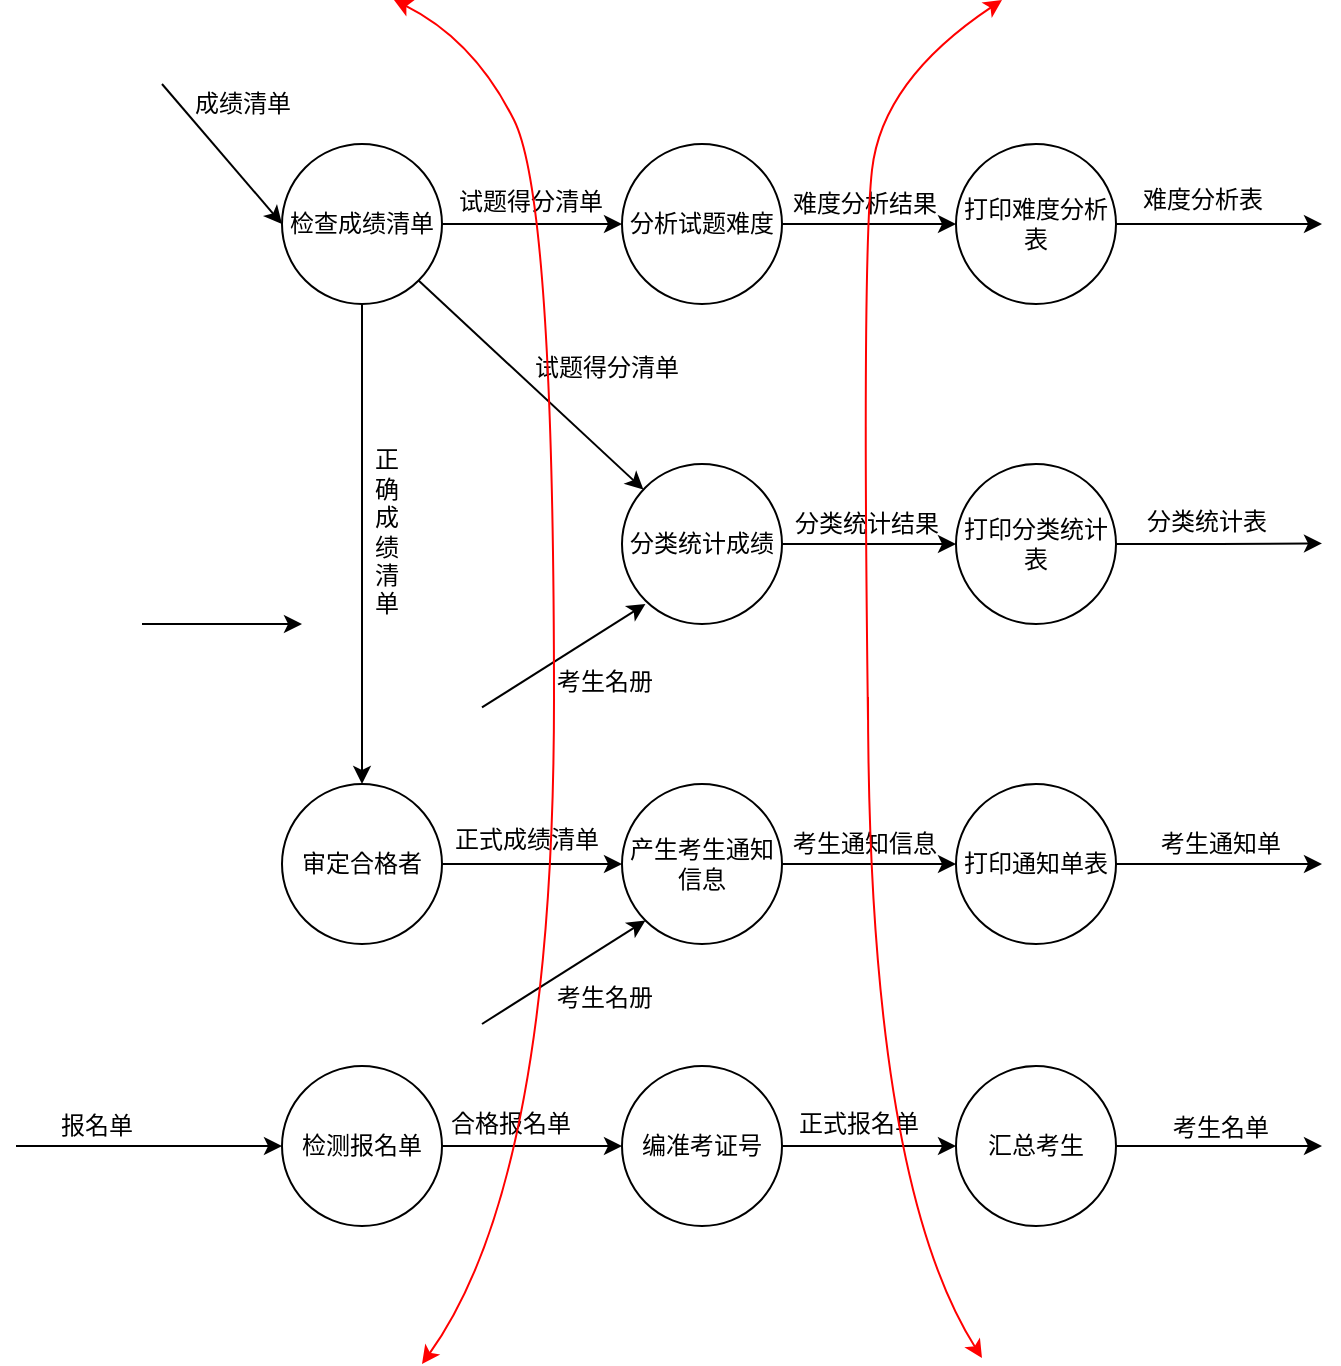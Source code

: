 <mxfile version="20.7.2" type="github">
  <diagram id="nNJ1jZ-xoB6Q-V_5DmPo" name="第 1 页">
    <mxGraphModel dx="1723" dy="777" grid="1" gridSize="10" guides="1" tooltips="1" connect="1" arrows="1" fold="1" page="1" pageScale="1" pageWidth="827" pageHeight="1169" math="0" shadow="0">
      <root>
        <mxCell id="0" />
        <mxCell id="1" parent="0" />
        <mxCell id="yu4EfbE-rzxSada8_k_1-1" value="检测报名单" style="ellipse;whiteSpace=wrap;html=1;aspect=fixed;" parent="1" vertex="1">
          <mxGeometry x="490" y="631" width="80" height="80" as="geometry" />
        </mxCell>
        <mxCell id="yu4EfbE-rzxSada8_k_1-2" value="编准考证号" style="ellipse;whiteSpace=wrap;html=1;aspect=fixed;" parent="1" vertex="1">
          <mxGeometry x="660" y="631" width="80" height="80" as="geometry" />
        </mxCell>
        <mxCell id="yu4EfbE-rzxSada8_k_1-21" style="edgeStyle=orthogonalEdgeStyle;rounded=0;orthogonalLoop=1;jettySize=auto;html=1;exitX=1;exitY=0.5;exitDx=0;exitDy=0;" parent="1" source="yu4EfbE-rzxSada8_k_1-3" edge="1">
          <mxGeometry relative="1" as="geometry">
            <mxPoint x="1010" y="671" as="targetPoint" />
          </mxGeometry>
        </mxCell>
        <mxCell id="yu4EfbE-rzxSada8_k_1-3" value="汇总考生" style="ellipse;whiteSpace=wrap;html=1;aspect=fixed;" parent="1" vertex="1">
          <mxGeometry x="827" y="631" width="80" height="80" as="geometry" />
        </mxCell>
        <mxCell id="yu4EfbE-rzxSada8_k_1-24" style="edgeStyle=orthogonalEdgeStyle;rounded=0;orthogonalLoop=1;jettySize=auto;html=1;exitX=1;exitY=0.5;exitDx=0;exitDy=0;entryX=0;entryY=0.5;entryDx=0;entryDy=0;" parent="1" source="yu4EfbE-rzxSada8_k_1-4" target="yu4EfbE-rzxSada8_k_1-5" edge="1">
          <mxGeometry relative="1" as="geometry" />
        </mxCell>
        <mxCell id="yu4EfbE-rzxSada8_k_1-30" style="edgeStyle=orthogonalEdgeStyle;rounded=0;orthogonalLoop=1;jettySize=auto;html=1;exitX=0.5;exitY=1;exitDx=0;exitDy=0;entryX=0.5;entryY=0;entryDx=0;entryDy=0;" parent="1" source="yu4EfbE-rzxSada8_k_1-4" target="yu4EfbE-rzxSada8_k_1-11" edge="1">
          <mxGeometry relative="1" as="geometry" />
        </mxCell>
        <mxCell id="yu4EfbE-rzxSada8_k_1-4" value="检查成绩清单" style="ellipse;whiteSpace=wrap;html=1;aspect=fixed;" parent="1" vertex="1">
          <mxGeometry x="490" y="170" width="80" height="80" as="geometry" />
        </mxCell>
        <mxCell id="yu4EfbE-rzxSada8_k_1-26" style="edgeStyle=orthogonalEdgeStyle;rounded=0;orthogonalLoop=1;jettySize=auto;html=1;exitX=1;exitY=0.5;exitDx=0;exitDy=0;entryX=0;entryY=0.5;entryDx=0;entryDy=0;" parent="1" source="yu4EfbE-rzxSada8_k_1-5" target="yu4EfbE-rzxSada8_k_1-6" edge="1">
          <mxGeometry relative="1" as="geometry" />
        </mxCell>
        <mxCell id="yu4EfbE-rzxSada8_k_1-5" value="分析试题难度" style="ellipse;whiteSpace=wrap;html=1;aspect=fixed;" parent="1" vertex="1">
          <mxGeometry x="660" y="170" width="80" height="80" as="geometry" />
        </mxCell>
        <mxCell id="yu4EfbE-rzxSada8_k_1-28" style="edgeStyle=orthogonalEdgeStyle;rounded=0;orthogonalLoop=1;jettySize=auto;html=1;exitX=1;exitY=0.5;exitDx=0;exitDy=0;" parent="1" source="yu4EfbE-rzxSada8_k_1-6" edge="1">
          <mxGeometry relative="1" as="geometry">
            <mxPoint x="1010" y="210" as="targetPoint" />
          </mxGeometry>
        </mxCell>
        <mxCell id="yu4EfbE-rzxSada8_k_1-6" value="打印难度分析表" style="ellipse;whiteSpace=wrap;html=1;aspect=fixed;" parent="1" vertex="1">
          <mxGeometry x="827" y="170" width="80" height="80" as="geometry" />
        </mxCell>
        <mxCell id="yu4EfbE-rzxSada8_k_1-39" style="edgeStyle=orthogonalEdgeStyle;rounded=0;orthogonalLoop=1;jettySize=auto;html=1;exitX=1;exitY=0.5;exitDx=0;exitDy=0;" parent="1" source="yu4EfbE-rzxSada8_k_1-7" edge="1">
          <mxGeometry relative="1" as="geometry">
            <mxPoint x="1010" y="369.714" as="targetPoint" />
          </mxGeometry>
        </mxCell>
        <mxCell id="yu4EfbE-rzxSada8_k_1-7" value="打印分类统计表" style="ellipse;whiteSpace=wrap;html=1;aspect=fixed;" parent="1" vertex="1">
          <mxGeometry x="827" y="330" width="80" height="80" as="geometry" />
        </mxCell>
        <mxCell id="yu4EfbE-rzxSada8_k_1-47" style="edgeStyle=orthogonalEdgeStyle;rounded=0;orthogonalLoop=1;jettySize=auto;html=1;exitX=1;exitY=0.5;exitDx=0;exitDy=0;" parent="1" source="yu4EfbE-rzxSada8_k_1-8" edge="1">
          <mxGeometry relative="1" as="geometry">
            <mxPoint x="1010" y="530" as="targetPoint" />
          </mxGeometry>
        </mxCell>
        <mxCell id="yu4EfbE-rzxSada8_k_1-8" value="打印通知单表" style="ellipse;whiteSpace=wrap;html=1;aspect=fixed;" parent="1" vertex="1">
          <mxGeometry x="827" y="490" width="80" height="80" as="geometry" />
        </mxCell>
        <mxCell id="yu4EfbE-rzxSada8_k_1-37" style="edgeStyle=orthogonalEdgeStyle;rounded=0;orthogonalLoop=1;jettySize=auto;html=1;exitX=1;exitY=0.5;exitDx=0;exitDy=0;entryX=0;entryY=0.5;entryDx=0;entryDy=0;" parent="1" source="yu4EfbE-rzxSada8_k_1-9" target="yu4EfbE-rzxSada8_k_1-7" edge="1">
          <mxGeometry relative="1" as="geometry" />
        </mxCell>
        <mxCell id="yu4EfbE-rzxSada8_k_1-9" value="分类统计成绩" style="ellipse;whiteSpace=wrap;html=1;aspect=fixed;" parent="1" vertex="1">
          <mxGeometry x="660" y="330" width="80" height="80" as="geometry" />
        </mxCell>
        <mxCell id="yu4EfbE-rzxSada8_k_1-45" style="edgeStyle=orthogonalEdgeStyle;rounded=0;orthogonalLoop=1;jettySize=auto;html=1;exitX=1;exitY=0.5;exitDx=0;exitDy=0;entryX=0;entryY=0.5;entryDx=0;entryDy=0;" parent="1" source="yu4EfbE-rzxSada8_k_1-10" target="yu4EfbE-rzxSada8_k_1-8" edge="1">
          <mxGeometry relative="1" as="geometry" />
        </mxCell>
        <mxCell id="yu4EfbE-rzxSada8_k_1-10" value="产生考生通知信息" style="ellipse;whiteSpace=wrap;html=1;aspect=fixed;" parent="1" vertex="1">
          <mxGeometry x="660" y="490" width="80" height="80" as="geometry" />
        </mxCell>
        <mxCell id="yu4EfbE-rzxSada8_k_1-41" style="edgeStyle=orthogonalEdgeStyle;rounded=0;orthogonalLoop=1;jettySize=auto;html=1;exitX=1;exitY=0.5;exitDx=0;exitDy=0;entryX=0;entryY=0.5;entryDx=0;entryDy=0;" parent="1" source="yu4EfbE-rzxSada8_k_1-11" target="yu4EfbE-rzxSada8_k_1-10" edge="1">
          <mxGeometry relative="1" as="geometry" />
        </mxCell>
        <mxCell id="yu4EfbE-rzxSada8_k_1-11" value="审定合格者" style="ellipse;whiteSpace=wrap;html=1;aspect=fixed;" parent="1" vertex="1">
          <mxGeometry x="490" y="490" width="80" height="80" as="geometry" />
        </mxCell>
        <mxCell id="yu4EfbE-rzxSada8_k_1-12" value="报名单" style="text;html=1;align=center;verticalAlign=middle;resizable=0;points=[];autosize=1;strokeColor=none;fillColor=none;" parent="1" vertex="1">
          <mxGeometry x="367" y="646" width="60" height="30" as="geometry" />
        </mxCell>
        <mxCell id="yu4EfbE-rzxSada8_k_1-13" value="" style="endArrow=classic;html=1;rounded=0;entryX=0;entryY=0.5;entryDx=0;entryDy=0;" parent="1" target="yu4EfbE-rzxSada8_k_1-4" edge="1">
          <mxGeometry width="50" height="50" relative="1" as="geometry">
            <mxPoint x="430" y="140" as="sourcePoint" />
            <mxPoint x="454" y="50" as="targetPoint" />
          </mxGeometry>
        </mxCell>
        <mxCell id="yu4EfbE-rzxSada8_k_1-14" value="" style="endArrow=classic;html=1;rounded=0;exitX=1;exitY=0.5;exitDx=0;exitDy=0;entryX=0;entryY=0.5;entryDx=0;entryDy=0;" parent="1" source="yu4EfbE-rzxSada8_k_1-2" target="yu4EfbE-rzxSada8_k_1-3" edge="1">
          <mxGeometry width="50" height="50" relative="1" as="geometry">
            <mxPoint x="697" y="761" as="sourcePoint" />
            <mxPoint x="747" y="711" as="targetPoint" />
          </mxGeometry>
        </mxCell>
        <mxCell id="yu4EfbE-rzxSada8_k_1-16" value="" style="endArrow=classic;html=1;rounded=0;entryX=0;entryY=0.5;entryDx=0;entryDy=0;" parent="1" target="yu4EfbE-rzxSada8_k_1-1" edge="1">
          <mxGeometry width="50" height="50" relative="1" as="geometry">
            <mxPoint x="357" y="671" as="sourcePoint" />
            <mxPoint x="407" y="701" as="targetPoint" />
          </mxGeometry>
        </mxCell>
        <mxCell id="yu4EfbE-rzxSada8_k_1-17" value="" style="endArrow=classic;html=1;rounded=0;exitX=1;exitY=0.5;exitDx=0;exitDy=0;entryX=0;entryY=0.5;entryDx=0;entryDy=0;" parent="1" source="yu4EfbE-rzxSada8_k_1-1" target="yu4EfbE-rzxSada8_k_1-2" edge="1">
          <mxGeometry width="50" height="50" relative="1" as="geometry">
            <mxPoint x="567" y="721" as="sourcePoint" />
            <mxPoint x="617" y="671" as="targetPoint" />
          </mxGeometry>
        </mxCell>
        <mxCell id="yu4EfbE-rzxSada8_k_1-18" value="合格报名单" style="text;html=1;align=center;verticalAlign=middle;resizable=0;points=[];autosize=1;strokeColor=none;fillColor=none;" parent="1" vertex="1">
          <mxGeometry x="564" y="645" width="80" height="30" as="geometry" />
        </mxCell>
        <mxCell id="yu4EfbE-rzxSada8_k_1-20" value="&lt;div&gt;正式报名单&lt;/div&gt;" style="text;html=1;align=center;verticalAlign=middle;resizable=0;points=[];autosize=1;strokeColor=none;fillColor=none;" parent="1" vertex="1">
          <mxGeometry x="738" y="645" width="80" height="30" as="geometry" />
        </mxCell>
        <mxCell id="yu4EfbE-rzxSada8_k_1-22" value="&lt;div&gt;考生名单&lt;/div&gt;" style="text;html=1;align=center;verticalAlign=middle;resizable=0;points=[];autosize=1;strokeColor=none;fillColor=none;" parent="1" vertex="1">
          <mxGeometry x="924" y="647" width="70" height="30" as="geometry" />
        </mxCell>
        <mxCell id="yu4EfbE-rzxSada8_k_1-23" value="成绩清单" style="text;html=1;align=center;verticalAlign=middle;resizable=0;points=[];autosize=1;strokeColor=none;fillColor=none;" parent="1" vertex="1">
          <mxGeometry x="435" y="135" width="70" height="30" as="geometry" />
        </mxCell>
        <mxCell id="yu4EfbE-rzxSada8_k_1-25" value="试题得分清单" style="text;html=1;align=center;verticalAlign=middle;resizable=0;points=[];autosize=1;strokeColor=none;fillColor=none;" parent="1" vertex="1">
          <mxGeometry x="564" y="184" width="100" height="30" as="geometry" />
        </mxCell>
        <mxCell id="yu4EfbE-rzxSada8_k_1-27" value="难度分析结果" style="text;html=1;align=center;verticalAlign=middle;resizable=0;points=[];autosize=1;strokeColor=none;fillColor=none;" parent="1" vertex="1">
          <mxGeometry x="731" y="185" width="100" height="30" as="geometry" />
        </mxCell>
        <mxCell id="yu4EfbE-rzxSada8_k_1-29" value="难度分析表" style="text;html=1;align=center;verticalAlign=middle;resizable=0;points=[];autosize=1;strokeColor=none;fillColor=none;" parent="1" vertex="1">
          <mxGeometry x="910" y="183" width="80" height="30" as="geometry" />
        </mxCell>
        <mxCell id="yu4EfbE-rzxSada8_k_1-31" value="&lt;div&gt;正&lt;/div&gt;&lt;div&gt;确&lt;/div&gt;&lt;div&gt;成&lt;/div&gt;&lt;div&gt;绩&lt;/div&gt;&lt;div&gt;清&lt;/div&gt;&lt;div&gt;单&lt;/div&gt;" style="text;html=1;align=center;verticalAlign=middle;resizable=0;points=[];autosize=1;strokeColor=none;fillColor=none;" parent="1" vertex="1">
          <mxGeometry x="522" y="314" width="40" height="100" as="geometry" />
        </mxCell>
        <mxCell id="yu4EfbE-rzxSada8_k_1-35" value="" style="endArrow=classic;html=1;rounded=0;exitX=1;exitY=1;exitDx=0;exitDy=0;" parent="1" source="yu4EfbE-rzxSada8_k_1-4" target="yu4EfbE-rzxSada8_k_1-9" edge="1">
          <mxGeometry width="50" height="50" relative="1" as="geometry">
            <mxPoint x="610" y="450" as="sourcePoint" />
            <mxPoint x="660" y="400" as="targetPoint" />
          </mxGeometry>
        </mxCell>
        <mxCell id="yu4EfbE-rzxSada8_k_1-36" value="试题得分清单" style="text;html=1;align=center;verticalAlign=middle;resizable=0;points=[];autosize=1;strokeColor=none;fillColor=none;" parent="1" vertex="1">
          <mxGeometry x="602" y="267" width="100" height="30" as="geometry" />
        </mxCell>
        <mxCell id="yu4EfbE-rzxSada8_k_1-38" value="分类统计结果" style="text;html=1;align=center;verticalAlign=middle;resizable=0;points=[];autosize=1;strokeColor=none;fillColor=none;" parent="1" vertex="1">
          <mxGeometry x="732" y="345" width="100" height="30" as="geometry" />
        </mxCell>
        <mxCell id="yu4EfbE-rzxSada8_k_1-40" value="分类统计表" style="text;html=1;align=center;verticalAlign=middle;resizable=0;points=[];autosize=1;strokeColor=none;fillColor=none;" parent="1" vertex="1">
          <mxGeometry x="912" y="344" width="80" height="30" as="geometry" />
        </mxCell>
        <mxCell id="yu4EfbE-rzxSada8_k_1-42" value="正式成绩清单" style="text;html=1;align=center;verticalAlign=middle;resizable=0;points=[];autosize=1;strokeColor=none;fillColor=none;" parent="1" vertex="1">
          <mxGeometry x="562" y="503" width="100" height="30" as="geometry" />
        </mxCell>
        <mxCell id="yu4EfbE-rzxSada8_k_1-43" value="" style="endArrow=classic;html=1;rounded=0;entryX=0;entryY=1;entryDx=0;entryDy=0;" parent="1" target="yu4EfbE-rzxSada8_k_1-10" edge="1">
          <mxGeometry width="50" height="50" relative="1" as="geometry">
            <mxPoint x="590" y="610" as="sourcePoint" />
            <mxPoint x="650" y="580" as="targetPoint" />
          </mxGeometry>
        </mxCell>
        <mxCell id="yu4EfbE-rzxSada8_k_1-44" value="考生名册" style="text;html=1;align=center;verticalAlign=middle;resizable=0;points=[];autosize=1;strokeColor=none;fillColor=none;" parent="1" vertex="1">
          <mxGeometry x="616" y="582" width="70" height="30" as="geometry" />
        </mxCell>
        <mxCell id="yu4EfbE-rzxSada8_k_1-46" value="考生通知信息" style="text;html=1;align=center;verticalAlign=middle;resizable=0;points=[];autosize=1;strokeColor=none;fillColor=none;" parent="1" vertex="1">
          <mxGeometry x="731" y="505" width="100" height="30" as="geometry" />
        </mxCell>
        <mxCell id="yu4EfbE-rzxSada8_k_1-48" value="考生通知单" style="text;html=1;align=center;verticalAlign=middle;resizable=0;points=[];autosize=1;strokeColor=none;fillColor=none;" parent="1" vertex="1">
          <mxGeometry x="919" y="505" width="80" height="30" as="geometry" />
        </mxCell>
        <mxCell id="yu4EfbE-rzxSada8_k_1-49" value="" style="endArrow=classic;html=1;rounded=0;entryX=0;entryY=1;entryDx=0;entryDy=0;" parent="1" edge="1">
          <mxGeometry width="50" height="50" relative="1" as="geometry">
            <mxPoint x="590" y="451.72" as="sourcePoint" />
            <mxPoint x="671.716" y="400.004" as="targetPoint" />
          </mxGeometry>
        </mxCell>
        <mxCell id="yu4EfbE-rzxSada8_k_1-50" value="考生名册" style="text;html=1;align=center;verticalAlign=middle;resizable=0;points=[];autosize=1;strokeColor=none;fillColor=none;" parent="1" vertex="1">
          <mxGeometry x="616" y="423.72" width="70" height="30" as="geometry" />
        </mxCell>
        <mxCell id="d8HS5hIyM-DUeiwJt4Vd-2" value="" style="curved=1;endArrow=classic;html=1;rounded=0;fillColor=#FF0000;strokeColor=#FF0000;" edge="1" parent="1">
          <mxGeometry width="50" height="50" relative="1" as="geometry">
            <mxPoint x="626" y="448" as="sourcePoint" />
            <mxPoint x="546" y="98" as="targetPoint" />
            <Array as="points">
              <mxPoint x="626" y="198" />
              <mxPoint x="586" y="118" />
            </Array>
          </mxGeometry>
        </mxCell>
        <mxCell id="d8HS5hIyM-DUeiwJt4Vd-3" value="" style="curved=1;endArrow=classic;html=1;rounded=0;strokeColor=#FF0000;" edge="1" parent="1">
          <mxGeometry width="50" height="50" relative="1" as="geometry">
            <mxPoint x="626" y="447.5" as="sourcePoint" />
            <mxPoint x="560" y="780" as="targetPoint" />
            <Array as="points">
              <mxPoint x="626" y="688" />
            </Array>
          </mxGeometry>
        </mxCell>
        <mxCell id="d8HS5hIyM-DUeiwJt4Vd-4" value="" style="edgeStyle=none;orthogonalLoop=1;jettySize=auto;html=1;rounded=0;fillColor=#FF0808;" edge="1" parent="1">
          <mxGeometry width="80" relative="1" as="geometry">
            <mxPoint x="420" y="410" as="sourcePoint" />
            <mxPoint x="500" y="410" as="targetPoint" />
            <Array as="points" />
          </mxGeometry>
        </mxCell>
        <mxCell id="d8HS5hIyM-DUeiwJt4Vd-9" value="" style="curved=1;endArrow=classic;html=1;rounded=0;fillColor=#FF0000;strokeColor=#FF0000;" edge="1" parent="1">
          <mxGeometry width="50" height="50" relative="1" as="geometry">
            <mxPoint x="783" y="458" as="sourcePoint" />
            <mxPoint x="850" y="98" as="targetPoint" />
            <Array as="points">
              <mxPoint x="780" y="228" />
              <mxPoint x="790" y="138" />
            </Array>
          </mxGeometry>
        </mxCell>
        <mxCell id="d8HS5hIyM-DUeiwJt4Vd-11" value="" style="curved=1;endArrow=classic;html=1;rounded=0;strokeColor=#FF0000;" edge="1" parent="1">
          <mxGeometry width="50" height="50" relative="1" as="geometry">
            <mxPoint x="783" y="446.5" as="sourcePoint" />
            <mxPoint x="840" y="777" as="targetPoint" />
            <Array as="points">
              <mxPoint x="783" y="687" />
            </Array>
          </mxGeometry>
        </mxCell>
      </root>
    </mxGraphModel>
  </diagram>
</mxfile>
